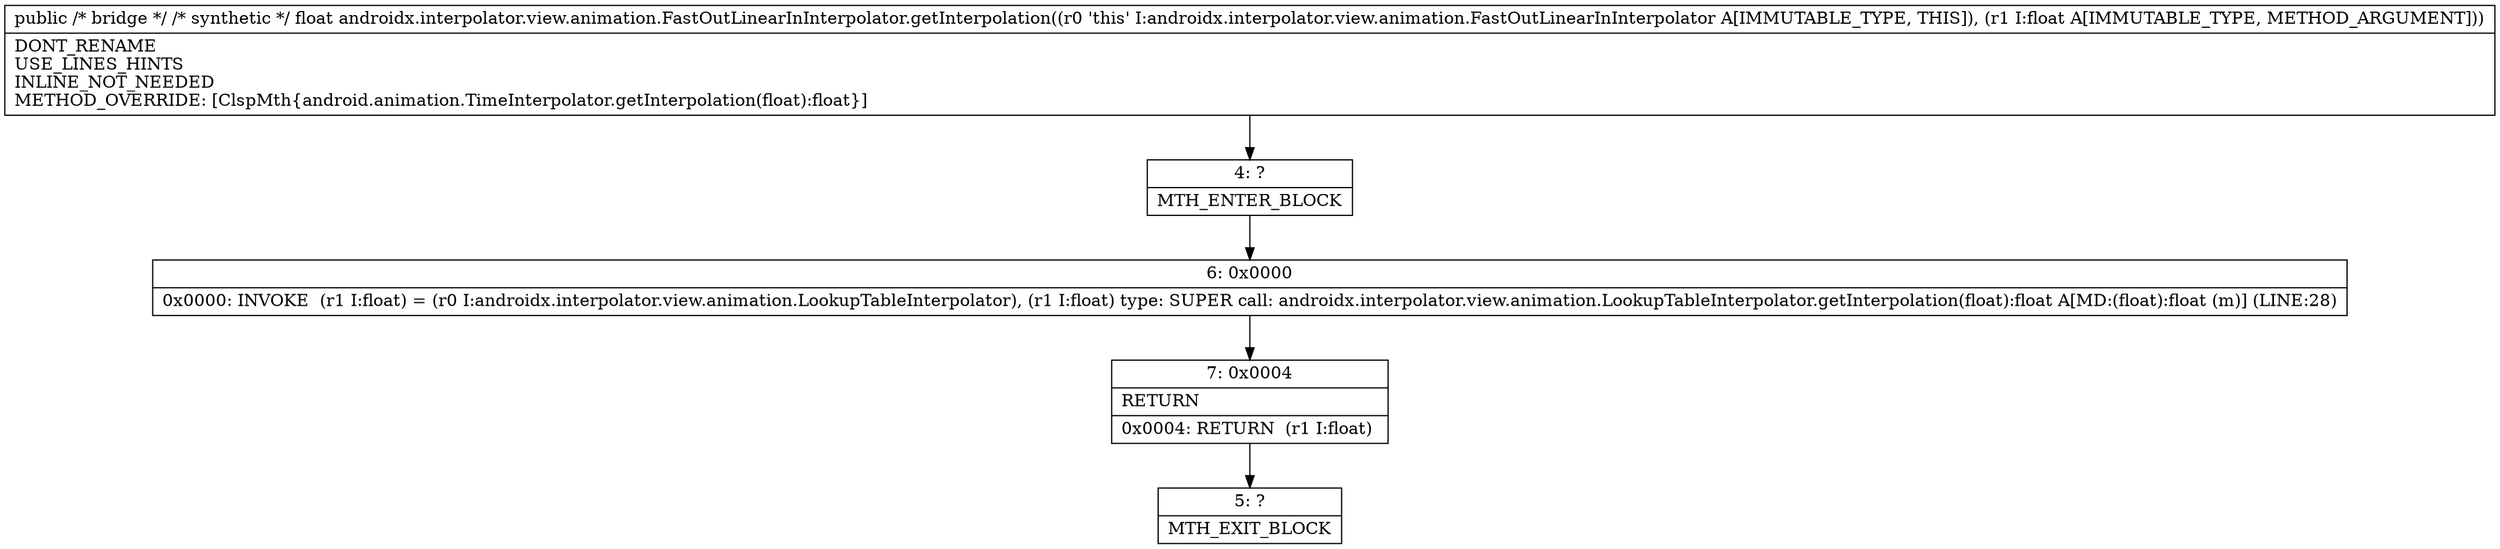 digraph "CFG forandroidx.interpolator.view.animation.FastOutLinearInInterpolator.getInterpolation(F)F" {
Node_4 [shape=record,label="{4\:\ ?|MTH_ENTER_BLOCK\l}"];
Node_6 [shape=record,label="{6\:\ 0x0000|0x0000: INVOKE  (r1 I:float) = (r0 I:androidx.interpolator.view.animation.LookupTableInterpolator), (r1 I:float) type: SUPER call: androidx.interpolator.view.animation.LookupTableInterpolator.getInterpolation(float):float A[MD:(float):float (m)] (LINE:28)\l}"];
Node_7 [shape=record,label="{7\:\ 0x0004|RETURN\l|0x0004: RETURN  (r1 I:float) \l}"];
Node_5 [shape=record,label="{5\:\ ?|MTH_EXIT_BLOCK\l}"];
MethodNode[shape=record,label="{public \/* bridge *\/ \/* synthetic *\/ float androidx.interpolator.view.animation.FastOutLinearInInterpolator.getInterpolation((r0 'this' I:androidx.interpolator.view.animation.FastOutLinearInInterpolator A[IMMUTABLE_TYPE, THIS]), (r1 I:float A[IMMUTABLE_TYPE, METHOD_ARGUMENT]))  | DONT_RENAME\lUSE_LINES_HINTS\lINLINE_NOT_NEEDED\lMETHOD_OVERRIDE: [ClspMth\{android.animation.TimeInterpolator.getInterpolation(float):float\}]\l}"];
MethodNode -> Node_4;Node_4 -> Node_6;
Node_6 -> Node_7;
Node_7 -> Node_5;
}

